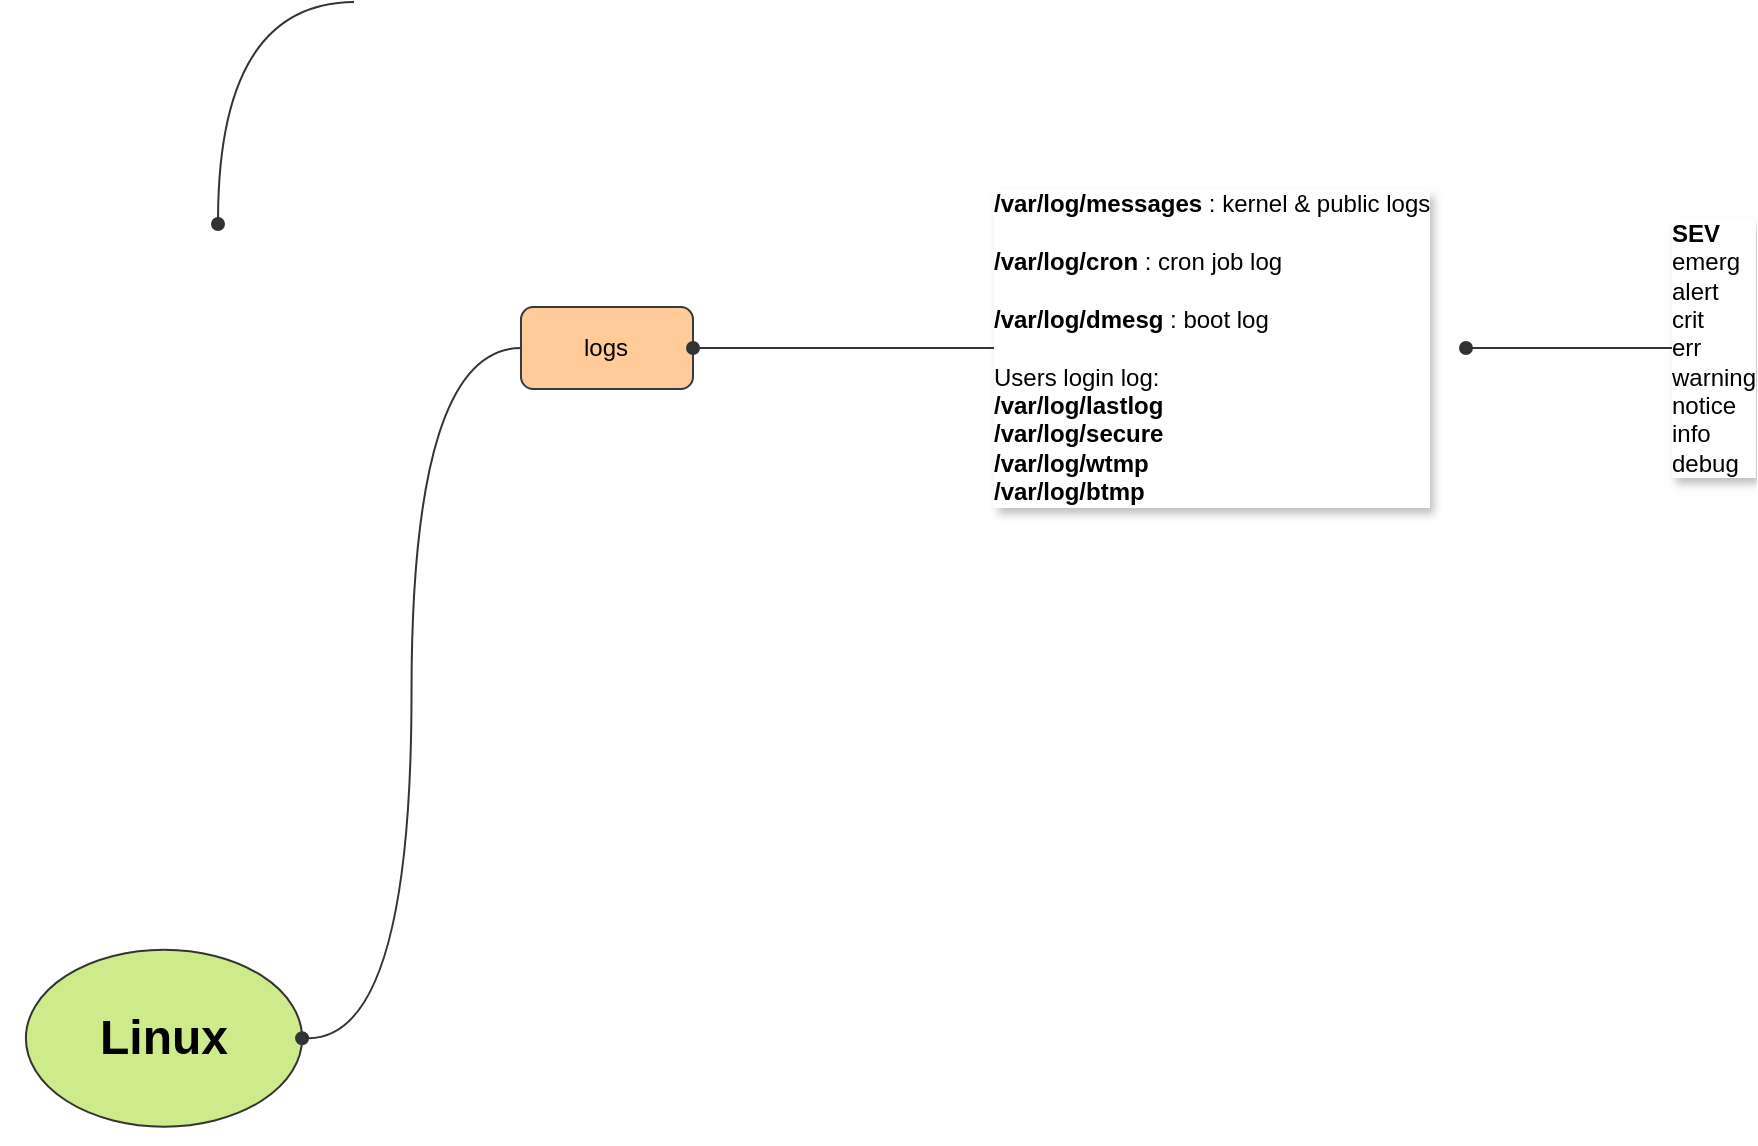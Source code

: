 <mxfile version="27.1.1">
  <diagram name="Page-1" id="yw4MFNZ3wBOsHrpdYT9v">
    <mxGraphModel dx="1375" dy="383" grid="1" gridSize="10" guides="1" tooltips="1" connect="1" arrows="1" fold="1" page="1" pageScale="1" pageWidth="850" pageHeight="1100" math="0" shadow="0">
      <root>
        <mxCell id="0" />
        <mxCell id="1" parent="0" />
        <mxCell id="aszVEflvnrL5ZJWhWq7g-1" value="" style="group" parent="1" connectable="0" vertex="1">
          <mxGeometry x="-656" y="531.62" width="164" height="105" as="geometry" />
        </mxCell>
        <mxCell id="aszVEflvnrL5ZJWhWq7g-2" value="&lt;h1&gt;Linux&lt;/h1&gt;" style="ellipse;whiteSpace=wrap;html=1;fillColor=#cdeb8b;strokeColor=#333333;" parent="aszVEflvnrL5ZJWhWq7g-1" vertex="1">
          <mxGeometry x="12.947" y="8.289" width="138.105" height="88.421" as="geometry" />
        </mxCell>
        <mxCell id="aszVEflvnrL5ZJWhWq7g-3" value="" style="group" parent="1" vertex="1" connectable="0">
          <mxGeometry x="-401" y="213" width="97" height="52" as="geometry" />
        </mxCell>
        <mxCell id="aszVEflvnrL5ZJWhWq7g-4" value="logs" style="rounded=1;whiteSpace=wrap;html=1;fillColor=#ffcc99;strokeColor=#36393d;" parent="aszVEflvnrL5ZJWhWq7g-3" vertex="1">
          <mxGeometry x="5.484" y="5.544" width="86.025" height="40.918" as="geometry" />
        </mxCell>
        <mxCell id="aszVEflvnrL5ZJWhWq7g-5" style="edgeStyle=orthogonalEdgeStyle;shape=connector;curved=1;rounded=1;orthogonalLoop=1;jettySize=auto;html=1;labelBackgroundColor=default;strokeColor=#333333;align=center;verticalAlign=middle;fontFamily=Helvetica;fontSize=11;fontColor=default;endArrow=oval;endFill=1;strokeWidth=1;endSize=6;exitX=0;exitY=0.5;exitDx=0;exitDy=0;entryX=1;entryY=0.5;entryDx=0;entryDy=0;" parent="1" source="aszVEflvnrL5ZJWhWq7g-4" target="aszVEflvnrL5ZJWhWq7g-2" edge="1">
          <mxGeometry relative="1" as="geometry">
            <mxPoint x="-451" y="449" as="targetPoint" />
            <mxPoint x="-293" y="417.125" as="sourcePoint" />
          </mxGeometry>
        </mxCell>
        <mxCell id="aszVEflvnrL5ZJWhWq7g-6" style="edgeStyle=orthogonalEdgeStyle;shape=connector;curved=1;rounded=1;orthogonalLoop=1;jettySize=auto;html=1;labelBackgroundColor=default;strokeColor=#333333;align=center;verticalAlign=middle;fontFamily=Helvetica;fontSize=11;fontColor=default;endArrow=oval;endFill=1;strokeWidth=1;endSize=6;exitX=0;exitY=0.5;exitDx=0;exitDy=0;entryX=1;entryY=0.5;entryDx=0;entryDy=0;" parent="1" source="aszVEflvnrL5ZJWhWq7g-8" target="aszVEflvnrL5ZJWhWq7g-4" edge="1">
          <mxGeometry relative="1" as="geometry">
            <mxPoint x="-386" y="437" as="targetPoint" />
            <mxPoint x="-137" y="239" as="sourcePoint" />
          </mxGeometry>
        </mxCell>
        <mxCell id="aszVEflvnrL5ZJWhWq7g-7" style="edgeStyle=orthogonalEdgeStyle;shape=connector;curved=1;rounded=1;orthogonalLoop=1;jettySize=auto;html=1;labelBackgroundColor=default;strokeColor=#333333;align=center;verticalAlign=middle;fontFamily=Helvetica;fontSize=11;fontColor=default;endArrow=oval;endFill=1;strokeWidth=1;endSize=6;exitX=0;exitY=0.5;exitDx=0;exitDy=0;entryX=1;entryY=0.5;entryDx=0;entryDy=0;" parent="1" edge="1">
          <mxGeometry relative="1" as="geometry">
            <mxPoint x="-547" y="177" as="targetPoint" />
            <mxPoint x="-479" y="66" as="sourcePoint" />
          </mxGeometry>
        </mxCell>
        <mxCell id="aszVEflvnrL5ZJWhWq7g-8" value="&lt;b&gt;/var/log/messages&lt;/b&gt; : kernel &amp;amp; public logs&lt;div&gt;&lt;br&gt;&lt;/div&gt;&lt;div&gt;&lt;b&gt;/var/log/cron&lt;/b&gt; : cron job log&lt;/div&gt;&lt;div&gt;&lt;br&gt;&lt;/div&gt;&lt;div&gt;&lt;b&gt;/var/log/dmesg&lt;/b&gt; : boot log&lt;/div&gt;&lt;div&gt;&lt;br&gt;&lt;/div&gt;&lt;div&gt;Users login log:&lt;/div&gt;&lt;div&gt;&lt;b&gt;/var/log/lastlog&lt;/b&gt;&lt;/div&gt;&lt;div&gt;&lt;b&gt;/var/log/secure&lt;/b&gt;&lt;/div&gt;&lt;div&gt;&lt;b&gt;/var/log/wtmp&lt;/b&gt;&lt;/div&gt;&lt;div&gt;&lt;b&gt;/var/log/btmp&lt;/b&gt;&lt;/div&gt;" style="rounded=0;html=1;labelBorderColor=none;labelBackgroundColor=default;textShadow=1;spacing=0;strokeColor=none;align=left;" parent="1" vertex="1">
          <mxGeometry x="-159" y="159" width="236" height="160" as="geometry" />
        </mxCell>
        <mxCell id="bHZAHFGNdmQn_qHc0Dhj-26" value="&lt;b&gt;SEV&lt;/b&gt;&lt;div&gt;emerg&lt;/div&gt;&lt;div&gt;alert&lt;/div&gt;&lt;div&gt;crit&lt;/div&gt;&lt;div&gt;err&lt;/div&gt;&lt;div&gt;warning&lt;/div&gt;&lt;div&gt;notice&lt;/div&gt;&lt;div&gt;info&lt;/div&gt;&lt;div&gt;debug&lt;/div&gt;" style="rounded=0;html=1;labelBorderColor=none;labelBackgroundColor=default;textShadow=1;spacing=0;strokeColor=none;align=left;" vertex="1" parent="1">
          <mxGeometry x="180" y="159" width="40" height="160" as="geometry" />
        </mxCell>
        <mxCell id="bHZAHFGNdmQn_qHc0Dhj-27" style="edgeStyle=orthogonalEdgeStyle;shape=connector;curved=1;rounded=1;orthogonalLoop=1;jettySize=auto;html=1;labelBackgroundColor=default;strokeColor=#333333;align=center;verticalAlign=middle;fontFamily=Helvetica;fontSize=11;fontColor=default;endArrow=oval;endFill=1;strokeWidth=1;endSize=6;exitX=0;exitY=0.5;exitDx=0;exitDy=0;entryX=1;entryY=0.5;entryDx=0;entryDy=0;" edge="1" parent="1" source="bHZAHFGNdmQn_qHc0Dhj-26" target="aszVEflvnrL5ZJWhWq7g-8">
          <mxGeometry relative="1" as="geometry">
            <mxPoint x="-490" y="201" as="targetPoint" />
            <mxPoint x="-422" y="90" as="sourcePoint" />
          </mxGeometry>
        </mxCell>
      </root>
    </mxGraphModel>
  </diagram>
</mxfile>
